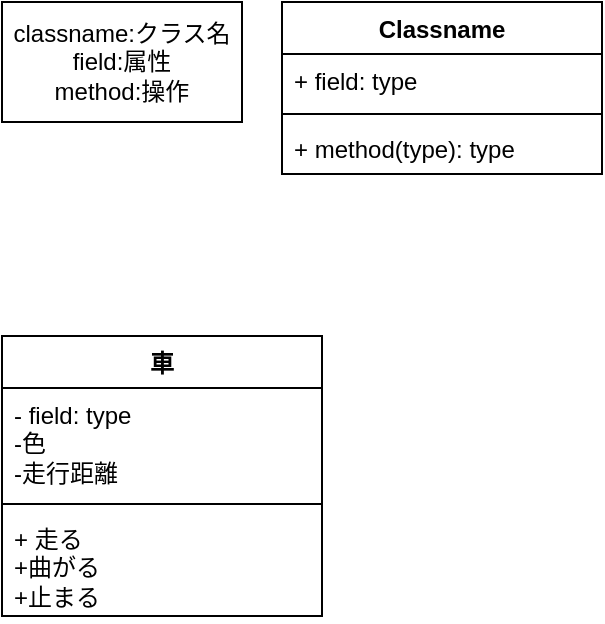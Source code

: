 <mxfile version="28.2.0">
  <diagram name="ページ1" id="Kde7ctDE4Ppp3RCFgfF2">
    <mxGraphModel dx="873" dy="501" grid="1" gridSize="10" guides="1" tooltips="1" connect="1" arrows="1" fold="1" page="1" pageScale="1" pageWidth="827" pageHeight="1169" math="0" shadow="0">
      <root>
        <mxCell id="0" />
        <mxCell id="1" parent="0" />
        <mxCell id="7TNmEDdwGvxpZYw7TPzk-14" value="classname:クラス名&lt;div&gt;field:属性&lt;/div&gt;&lt;div&gt;method:操作&lt;/div&gt;" style="rounded=0;whiteSpace=wrap;html=1;fillColor=none;" vertex="1" parent="1">
          <mxGeometry x="160" y="113" width="120" height="60" as="geometry" />
        </mxCell>
        <mxCell id="7TNmEDdwGvxpZYw7TPzk-15" value="車" style="swimlane;fontStyle=1;align=center;verticalAlign=top;childLayout=stackLayout;horizontal=1;startSize=26;horizontalStack=0;resizeParent=1;resizeParentMax=0;resizeLast=0;collapsible=1;marginBottom=0;whiteSpace=wrap;html=1;" vertex="1" parent="1">
          <mxGeometry x="160" y="280" width="160" height="140" as="geometry" />
        </mxCell>
        <mxCell id="7TNmEDdwGvxpZYw7TPzk-16" value="- field: type&lt;div&gt;-色&lt;/div&gt;&lt;div&gt;-走行距離&lt;/div&gt;" style="text;strokeColor=none;fillColor=none;align=left;verticalAlign=top;spacingLeft=4;spacingRight=4;overflow=hidden;rotatable=0;points=[[0,0.5],[1,0.5]];portConstraint=eastwest;whiteSpace=wrap;html=1;" vertex="1" parent="7TNmEDdwGvxpZYw7TPzk-15">
          <mxGeometry y="26" width="160" height="54" as="geometry" />
        </mxCell>
        <mxCell id="7TNmEDdwGvxpZYw7TPzk-17" value="" style="line;strokeWidth=1;fillColor=none;align=left;verticalAlign=middle;spacingTop=-1;spacingLeft=3;spacingRight=3;rotatable=0;labelPosition=right;points=[];portConstraint=eastwest;strokeColor=inherit;" vertex="1" parent="7TNmEDdwGvxpZYw7TPzk-15">
          <mxGeometry y="80" width="160" height="8" as="geometry" />
        </mxCell>
        <mxCell id="7TNmEDdwGvxpZYw7TPzk-18" value="+ 走る&lt;div&gt;+曲がる&lt;/div&gt;&lt;div&gt;+止まる&lt;/div&gt;" style="text;strokeColor=none;fillColor=none;align=left;verticalAlign=top;spacingLeft=4;spacingRight=4;overflow=hidden;rotatable=0;points=[[0,0.5],[1,0.5]];portConstraint=eastwest;whiteSpace=wrap;html=1;" vertex="1" parent="7TNmEDdwGvxpZYw7TPzk-15">
          <mxGeometry y="88" width="160" height="52" as="geometry" />
        </mxCell>
        <mxCell id="7TNmEDdwGvxpZYw7TPzk-19" value="Classname" style="swimlane;fontStyle=1;align=center;verticalAlign=top;childLayout=stackLayout;horizontal=1;startSize=26;horizontalStack=0;resizeParent=1;resizeParentMax=0;resizeLast=0;collapsible=1;marginBottom=0;whiteSpace=wrap;html=1;" vertex="1" parent="1">
          <mxGeometry x="300" y="113" width="160" height="86" as="geometry" />
        </mxCell>
        <mxCell id="7TNmEDdwGvxpZYw7TPzk-20" value="+ field: type" style="text;strokeColor=none;fillColor=none;align=left;verticalAlign=top;spacingLeft=4;spacingRight=4;overflow=hidden;rotatable=0;points=[[0,0.5],[1,0.5]];portConstraint=eastwest;whiteSpace=wrap;html=1;" vertex="1" parent="7TNmEDdwGvxpZYw7TPzk-19">
          <mxGeometry y="26" width="160" height="26" as="geometry" />
        </mxCell>
        <mxCell id="7TNmEDdwGvxpZYw7TPzk-21" value="" style="line;strokeWidth=1;fillColor=none;align=left;verticalAlign=middle;spacingTop=-1;spacingLeft=3;spacingRight=3;rotatable=0;labelPosition=right;points=[];portConstraint=eastwest;strokeColor=inherit;" vertex="1" parent="7TNmEDdwGvxpZYw7TPzk-19">
          <mxGeometry y="52" width="160" height="8" as="geometry" />
        </mxCell>
        <mxCell id="7TNmEDdwGvxpZYw7TPzk-22" value="+ method(type): type" style="text;strokeColor=none;fillColor=none;align=left;verticalAlign=top;spacingLeft=4;spacingRight=4;overflow=hidden;rotatable=0;points=[[0,0.5],[1,0.5]];portConstraint=eastwest;whiteSpace=wrap;html=1;" vertex="1" parent="7TNmEDdwGvxpZYw7TPzk-19">
          <mxGeometry y="60" width="160" height="26" as="geometry" />
        </mxCell>
      </root>
    </mxGraphModel>
  </diagram>
</mxfile>
